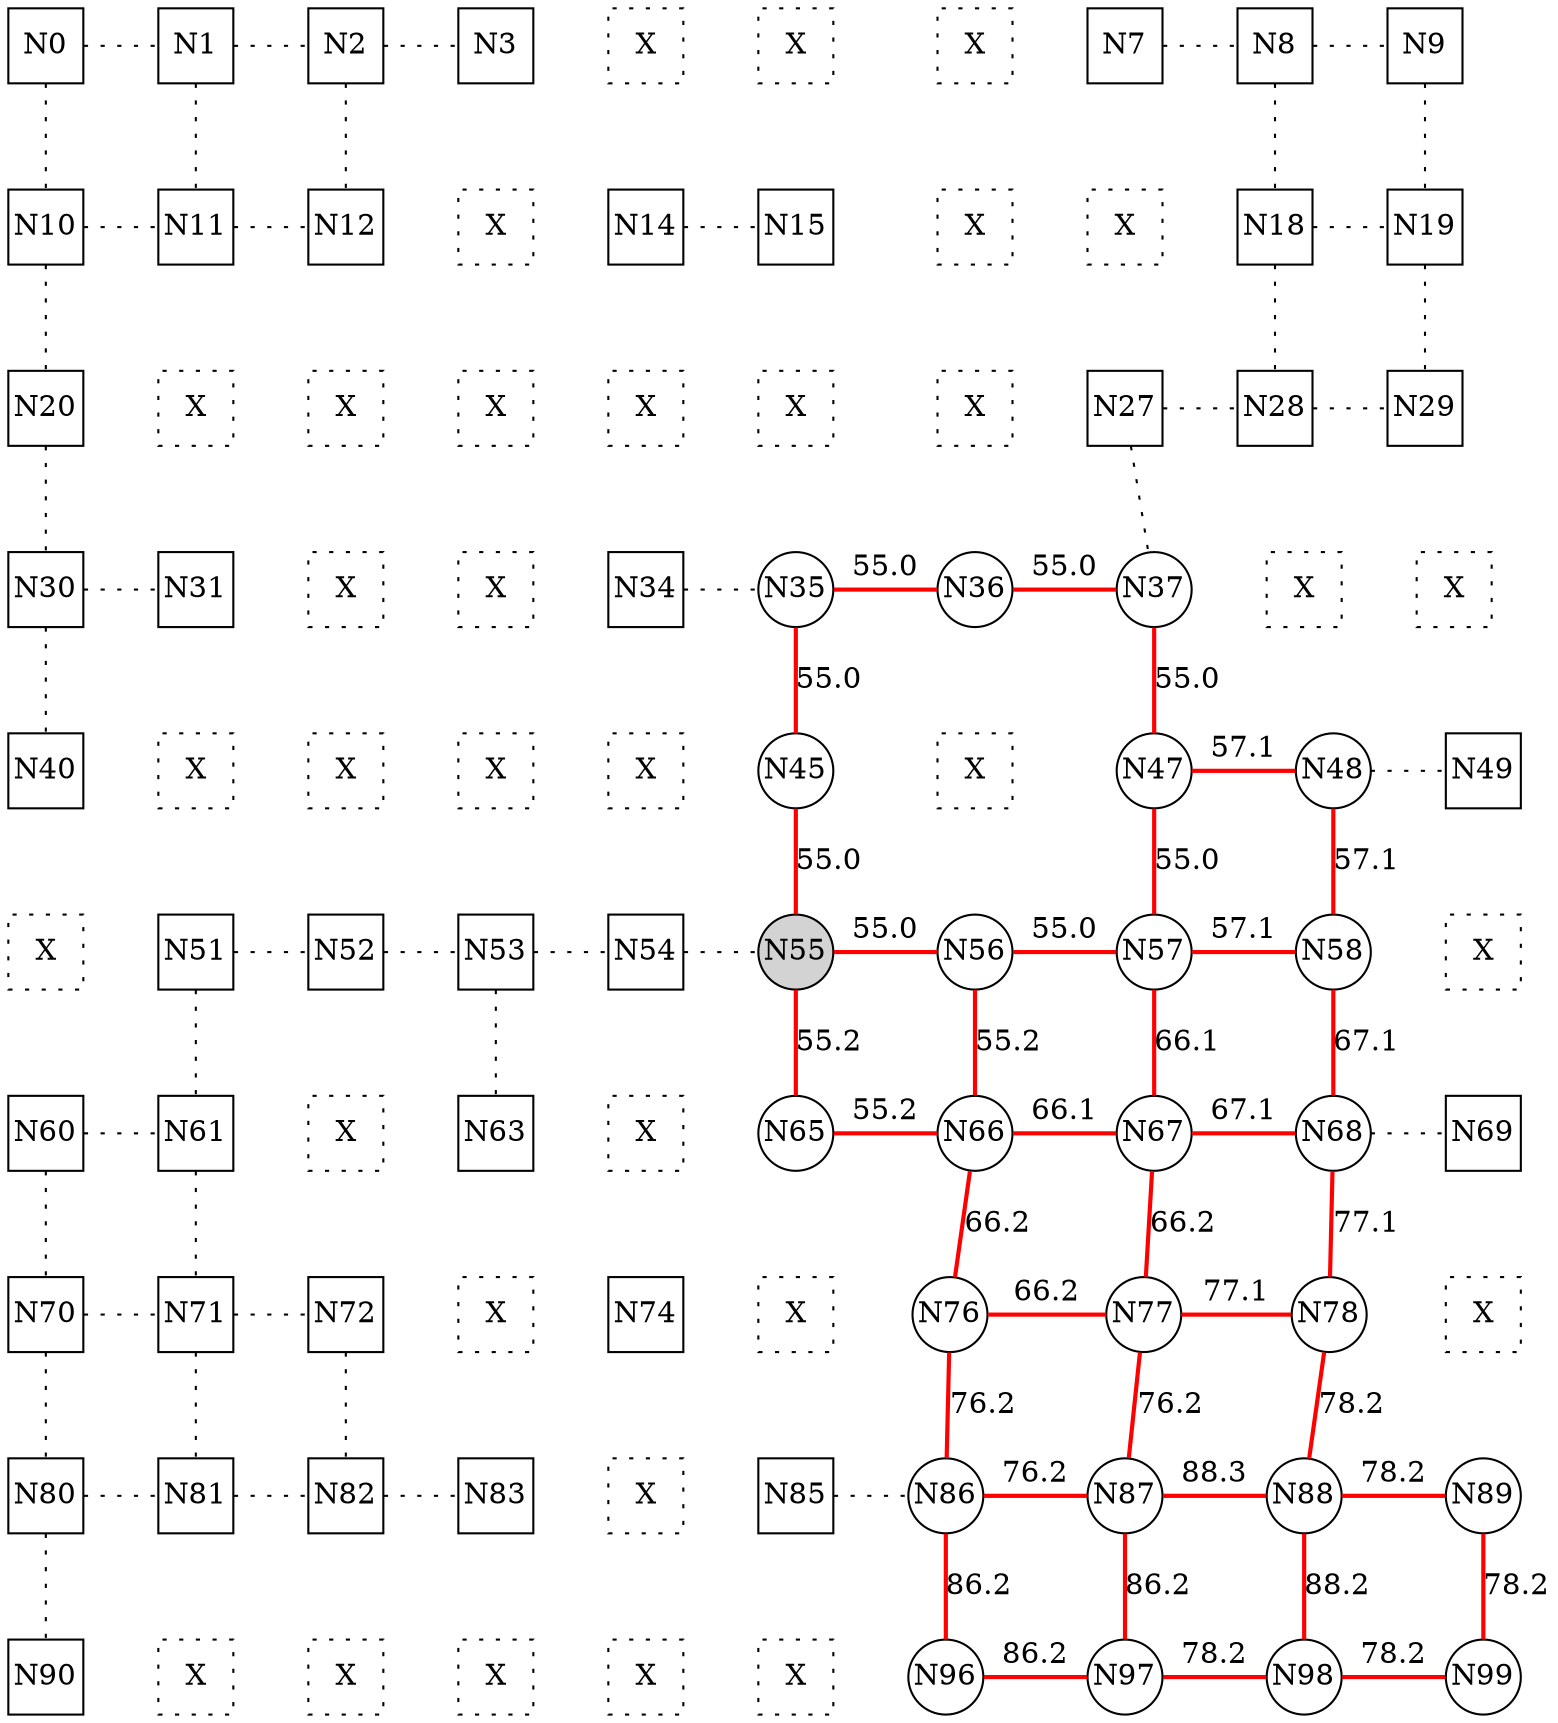
 digraph G { graph [layout=dot] 
 {rank=same; N0 [shape=square, fixedsize=true]; N1 [shape=square, fixedsize=true]; N2 [shape=square, fixedsize=true]; N3 [shape=square, fixedsize=true]; N4 [shape=square, style=dotted, fixedsize=true, label=X]; N5 [shape=square, style=dotted, fixedsize=true, label=X]; N6 [shape=square, style=dotted, fixedsize=true, label=X]; N7 [shape=square, fixedsize=true]; N8 [shape=square, fixedsize=true]; N9 [shape=square, fixedsize=true];  }
 {rank=same; N10 [shape=square, fixedsize=true]; N11 [shape=square, fixedsize=true]; N12 [shape=square, fixedsize=true]; N13 [shape=square, style=dotted, fixedsize=true, label=X]; N14 [shape=square, fixedsize=true]; N15 [shape=square, fixedsize=true]; N16 [shape=square, style=dotted, fixedsize=true, label=X]; N17 [shape=square, style=dotted, fixedsize=true, label=X]; N18 [shape=square, fixedsize=true]; N19 [shape=square, fixedsize=true];  }
 {rank=same; N20 [shape=square, fixedsize=true]; N21 [shape=square, style=dotted, fixedsize=true, label=X]; N22 [shape=square, style=dotted, fixedsize=true, label=X]; N23 [shape=square, style=dotted, fixedsize=true, label=X]; N24 [shape=square, style=dotted, fixedsize=true, label=X]; N25 [shape=square, style=dotted, fixedsize=true, label=X]; N26 [shape=square, style=dotted, fixedsize=true, label=X]; N27 [shape=square, fixedsize=true]; N28 [shape=square, fixedsize=true]; N29 [shape=square, fixedsize=true];  }
 {rank=same; N30 [shape=square, fixedsize=true]; N31 [shape=square, fixedsize=true]; N32 [shape=square, style=dotted, fixedsize=true, label=X]; N33 [shape=square, style=dotted, fixedsize=true, label=X]; N34 [shape=square, fixedsize=true]; N35 [shape=circle, fixedsize=true]; N36 [shape=circle, fixedsize=true]; N37 [shape=circle, fixedsize=true]; N38 [shape=square, style=dotted, fixedsize=true, label=X]; N39 [shape=square, style=dotted, fixedsize=true, label=X];  }
 {rank=same; N40 [shape=square, fixedsize=true]; N41 [shape=square, style=dotted, fixedsize=true, label=X]; N42 [shape=square, style=dotted, fixedsize=true, label=X]; N43 [shape=square, style=dotted, fixedsize=true, label=X]; N44 [shape=square, style=dotted, fixedsize=true, label=X]; N45 [shape=circle, fixedsize=true]; N46 [shape=square, style=dotted, fixedsize=true, label=X]; N47 [shape=circle, fixedsize=true]; N48 [shape=circle, fixedsize=true]; N49 [shape=square, fixedsize=true];  }
 {rank=same; N50 [shape=square, style=dotted, fixedsize=true, label=X]; N51 [shape=square, fixedsize=true]; N52 [shape=square, fixedsize=true]; N53 [shape=square, fixedsize=true]; N54 [shape=square, fixedsize=true]; N55 [shape=circle, style=filled, fixedsize=true]; N56 [shape=circle, fixedsize=true]; N57 [shape=circle, fixedsize=true]; N58 [shape=circle, fixedsize=true]; N59 [shape=square, style=dotted, fixedsize=true, label=X];  }
 {rank=same; N60 [shape=square, fixedsize=true]; N61 [shape=square, fixedsize=true]; N62 [shape=square, style=dotted, fixedsize=true, label=X]; N63 [shape=square, fixedsize=true]; N64 [shape=square, style=dotted, fixedsize=true, label=X]; N65 [shape=circle, fixedsize=true]; N66 [shape=circle, fixedsize=true]; N67 [shape=circle, fixedsize=true]; N68 [shape=circle, fixedsize=true]; N69 [shape=square, fixedsize=true];  }
 {rank=same; N70 [shape=square, fixedsize=true]; N71 [shape=square, fixedsize=true]; N72 [shape=square, fixedsize=true]; N73 [shape=square, style=dotted, fixedsize=true, label=X]; N74 [shape=square, fixedsize=true]; N75 [shape=square, style=dotted, fixedsize=true, label=X]; N76 [shape=circle, fixedsize=true]; N77 [shape=circle, fixedsize=true]; N78 [shape=circle, fixedsize=true]; N79 [shape=square, style=dotted, fixedsize=true, label=X];  }
 {rank=same; N80 [shape=square, fixedsize=true]; N81 [shape=square, fixedsize=true]; N82 [shape=square, fixedsize=true]; N83 [shape=square, fixedsize=true]; N84 [shape=square, style=dotted, fixedsize=true, label=X]; N85 [shape=square, fixedsize=true]; N86 [shape=circle, fixedsize=true]; N87 [shape=circle, fixedsize=true]; N88 [shape=circle, fixedsize=true]; N89 [shape=circle, fixedsize=true];  }
 {rank=same; N90 [shape=square, fixedsize=true]; N91 [shape=square, style=dotted, fixedsize=true, label=X]; N92 [shape=square, style=dotted, fixedsize=true, label=X]; N93 [shape=square, style=dotted, fixedsize=true, label=X]; N94 [shape=square, style=dotted, fixedsize=true, label=X]; N95 [shape=square, style=dotted, fixedsize=true, label=X]; N96 [shape=circle, fixedsize=true]; N97 [shape=circle, fixedsize=true]; N98 [shape=circle, fixedsize=true]; N99 [shape=circle, fixedsize=true];  }
N0->N1 [dir=none, style=dotted, label=""]
N1->N2 [dir=none, style=dotted, label=""]
N2->N3 [dir=none, style=dotted, label=""]
N3->N4 [dir=none, style=invis, label=" "]
N4->N5 [dir=none, style=invis, label=" "]
N5->N6 [dir=none, style=invis, label=" "]
N6->N7 [dir=none, style=invis, label=" "]
N7->N8 [dir=none, style=dotted, label=""]
N8->N9 [dir=none, style=dotted, label=""]
N10->N11 [dir=none, style=dotted, label=""]
N11->N12 [dir=none, style=dotted, label=""]
N12->N13 [dir=none, style=invis, label=" "]
N13->N14 [dir=none, style=invis, label=" "]
N14->N15 [dir=none, style=dotted, label=""]
N15->N16 [dir=none, style=invis, label=" "]
N16->N17 [dir=none, style=invis, label=" "]
N17->N18 [dir=none, style=invis, label=" "]
N18->N19 [dir=none, style=dotted, label=""]
N20->N21 [dir=none, style=invis, label=" "]
N21->N22 [dir=none, style=invis, label=" "]
N22->N23 [dir=none, style=invis, label=" "]
N23->N24 [dir=none, style=invis, label=" "]
N24->N25 [dir=none, style=invis, label=" "]
N25->N26 [dir=none, style=invis, label=" "]
N26->N27 [dir=none, style=invis, label=" "]
N27->N28 [dir=none, style=dotted, label=""]
N28->N29 [dir=none, style=dotted, label=""]
N30->N31 [dir=none, style=dotted, label=""]
N31->N32 [dir=none, style=invis, label=" "]
N32->N33 [dir=none, style=invis, label=" "]
N33->N34 [dir=none, style=invis, label=" "]
N34->N35 [dir=none, style=dotted, label=""]
N35->N36 [dir=none, color=red, style=bold, label="55.0"]
N36->N37 [dir=none, color=red, style=bold, label="55.0"]
N37->N38 [dir=none, style=invis, label=" "]
N38->N39 [dir=none, style=invis, label=" "]
N40->N41 [dir=none, style=invis, label=" "]
N41->N42 [dir=none, style=invis, label=" "]
N42->N43 [dir=none, style=invis, label=" "]
N43->N44 [dir=none, style=invis, label=" "]
N44->N45 [dir=none, style=invis, label=" "]
N45->N46 [dir=none, style=invis, label=" "]
N46->N47 [dir=none, style=invis, label=" "]
N47->N48 [dir=none, color=red, style=bold, label="57.1"]
N48->N49 [dir=none, style=dotted, label=""]
N50->N51 [dir=none, style=invis, label=" "]
N51->N52 [dir=none, style=dotted, label=""]
N52->N53 [dir=none, style=dotted, label=""]
N53->N54 [dir=none, style=dotted, label=""]
N54->N55 [dir=none, style=dotted, label=""]
N55->N56 [dir=none, color=red, style=bold, label="55.0"]
N56->N57 [dir=none, color=red, style=bold, label="55.0"]
N57->N58 [dir=none, color=red, style=bold, label="57.1"]
N58->N59 [dir=none, style=invis, label=" "]
N60->N61 [dir=none, style=dotted, label=""]
N61->N62 [dir=none, style=invis, label=" "]
N62->N63 [dir=none, style=invis, label=" "]
N63->N64 [dir=none, style=invis, label=" "]
N64->N65 [dir=none, style=invis, label=" "]
N65->N66 [dir=none, color=red, style=bold, label="55.2"]
N66->N67 [dir=none, color=red, style=bold, label="66.1"]
N67->N68 [dir=none, color=red, style=bold, label="67.1"]
N68->N69 [dir=none, style=dotted, label=""]
N70->N71 [dir=none, style=dotted, label=""]
N71->N72 [dir=none, style=dotted, label=""]
N72->N73 [dir=none, style=invis, label=" "]
N73->N74 [dir=none, style=invis, label=" "]
N74->N75 [dir=none, style=invis, label=" "]
N75->N76 [dir=none, style=invis, label=" "]
N76->N77 [dir=none, color=red, style=bold, label="66.2"]
N77->N78 [dir=none, color=red, style=bold, label="77.1"]
N78->N79 [dir=none, style=invis, label=" "]
N80->N81 [dir=none, style=dotted, label=""]
N81->N82 [dir=none, style=dotted, label=""]
N82->N83 [dir=none, style=dotted, label=""]
N83->N84 [dir=none, style=invis, label=" "]
N84->N85 [dir=none, style=invis, label=" "]
N85->N86 [dir=none, style=dotted, label=""]
N86->N87 [dir=none, color=red, style=bold, label="76.2"]
N87->N88 [dir=none, color=red, style=bold, label="88.3"]
N88->N89 [dir=none, color=red, style=bold, label="78.2"]
N90->N91 [dir=none, style=invis, label=" "]
N91->N92 [dir=none, style=invis, label=" "]
N92->N93 [dir=none, style=invis, label=" "]
N93->N94 [dir=none, style=invis, label=" "]
N94->N95 [dir=none, style=invis, label=" "]
N95->N96 [dir=none, style=invis, label=" "]
N96->N97 [dir=none, color=red, style=bold, label="86.2"]
N97->N98 [dir=none, color=red, style=bold, label="78.2"]
N98->N99 [dir=none, color=red, style=bold, label="78.2"]
N0->N10 [dir=none, style=dotted, label=""]
N10->N20 [dir=none, style=dotted, label=""]
N20->N30 [dir=none, style=dotted, label=""]
N30->N40 [dir=none, style=dotted, label=""]
N40->N50 [dir=none, style=invis, label=" "]
N50->N60 [dir=none, style=invis, label=" "]
N60->N70 [dir=none, style=dotted, label=""]
N70->N80 [dir=none, style=dotted, label=""]
N80->N90 [dir=none, style=dotted, label=""]
N1->N11 [dir=none, style=dotted, label=""]
N11->N21 [dir=none, style=invis, label=" "]
N21->N31 [dir=none, style=invis, label=" "]
N31->N41 [dir=none, style=invis, label=" "]
N41->N51 [dir=none, style=invis, label=" "]
N51->N61 [dir=none, style=dotted, label=""]
N61->N71 [dir=none, style=dotted, label=""]
N71->N81 [dir=none, style=dotted, label=""]
N81->N91 [dir=none, style=invis, label=" "]
N2->N12 [dir=none, style=dotted, label=""]
N12->N22 [dir=none, style=invis, label=" "]
N22->N32 [dir=none, style=invis, label=" "]
N32->N42 [dir=none, style=invis, label=" "]
N42->N52 [dir=none, style=invis, label=" "]
N52->N62 [dir=none, style=invis, label=" "]
N62->N72 [dir=none, style=invis, label=" "]
N72->N82 [dir=none, style=dotted, label=""]
N82->N92 [dir=none, style=invis, label=" "]
N3->N13 [dir=none, style=invis, label=" "]
N13->N23 [dir=none, style=invis, label=" "]
N23->N33 [dir=none, style=invis, label=" "]
N33->N43 [dir=none, style=invis, label=" "]
N43->N53 [dir=none, style=invis, label=" "]
N53->N63 [dir=none, style=dotted, label=""]
N63->N73 [dir=none, style=invis, label=" "]
N73->N83 [dir=none, style=invis, label=" "]
N83->N93 [dir=none, style=invis, label=" "]
N4->N14 [dir=none, style=invis, label=" "]
N14->N24 [dir=none, style=invis, label=" "]
N24->N34 [dir=none, style=invis, label=" "]
N34->N44 [dir=none, style=invis, label=" "]
N44->N54 [dir=none, style=invis, label=" "]
N54->N64 [dir=none, style=invis, label=" "]
N64->N74 [dir=none, style=invis, label=" "]
N74->N84 [dir=none, style=invis, label=" "]
N84->N94 [dir=none, style=invis, label=" "]
N5->N15 [dir=none, style=invis, label=" "]
N15->N25 [dir=none, style=invis, label=" "]
N25->N35 [dir=none, style=invis, label=" "]
N35->N45 [dir=none, color=red, style=bold, label="55.0"]
N45->N55 [dir=none, color=red, style=bold, label="55.0"]
N55->N65 [dir=none, color=red, style=bold, label="55.2"]
N65->N75 [dir=none, style=invis, label=" "]
N75->N85 [dir=none, style=invis, label=" "]
N85->N95 [dir=none, style=invis, label=" "]
N6->N16 [dir=none, style=invis, label=" "]
N16->N26 [dir=none, style=invis, label=" "]
N26->N36 [dir=none, style=invis, label=" "]
N36->N46 [dir=none, style=invis, label=" "]
N46->N56 [dir=none, style=invis, label=" "]
N56->N66 [dir=none, color=red, style=bold, label="55.2"]
N66->N76 [dir=none, color=red, style=bold, label="66.2"]
N76->N86 [dir=none, color=red, style=bold, label="76.2"]
N86->N96 [dir=none, color=red, style=bold, label="86.2"]
N7->N17 [dir=none, style=invis, label=" "]
N17->N27 [dir=none, style=invis, label=" "]
N27->N37 [dir=none, style=dotted, label=""]
N37->N47 [dir=none, color=red, style=bold, label="55.0"]
N47->N57 [dir=none, color=red, style=bold, label="55.0"]
N57->N67 [dir=none, color=red, style=bold, label="66.1"]
N67->N77 [dir=none, color=red, style=bold, label="66.2"]
N77->N87 [dir=none, color=red, style=bold, label="76.2"]
N87->N97 [dir=none, color=red, style=bold, label="86.2"]
N8->N18 [dir=none, style=dotted, label=""]
N18->N28 [dir=none, style=dotted, label=""]
N28->N38 [dir=none, style=invis, label=" "]
N38->N48 [dir=none, style=invis, label=" "]
N48->N58 [dir=none, color=red, style=bold, label="57.1"]
N58->N68 [dir=none, color=red, style=bold, label="67.1"]
N68->N78 [dir=none, color=red, style=bold, label="77.1"]
N78->N88 [dir=none, color=red, style=bold, label="78.2"]
N88->N98 [dir=none, color=red, style=bold, label="88.2"]
N9->N19 [dir=none, style=dotted, label=""]
N19->N29 [dir=none, style=dotted, label=""]
N29->N39 [dir=none, style=invis, label=" "]
N39->N49 [dir=none, style=invis, label=" "]
N49->N59 [dir=none, style=invis, label=" "]
N59->N69 [dir=none, style=invis, label=" "]
N69->N79 [dir=none, style=invis, label=" "]
N79->N89 [dir=none, style=invis, label=" "]
N89->N99 [dir=none, color=red, style=bold, label="78.2"]
 }